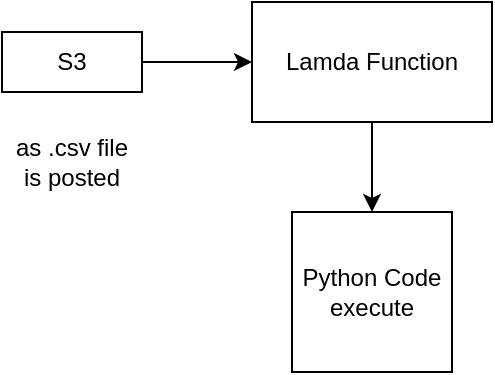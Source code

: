 <mxfile version="24.6.3" type="github">
  <diagram name="Page-1" id="nonpAsZa82sYl_suxYZ8">
    <mxGraphModel dx="1050" dy="661" grid="1" gridSize="10" guides="1" tooltips="1" connect="1" arrows="1" fold="1" page="1" pageScale="1" pageWidth="1100" pageHeight="850" math="0" shadow="0">
      <root>
        <mxCell id="0" />
        <mxCell id="1" parent="0" />
        <mxCell id="YtZtdXPAw11cqxFmCjUG-4" value="" style="edgeStyle=orthogonalEdgeStyle;rounded=0;orthogonalLoop=1;jettySize=auto;html=1;" edge="1" parent="1" source="YtZtdXPAw11cqxFmCjUG-1" target="YtZtdXPAw11cqxFmCjUG-3">
          <mxGeometry relative="1" as="geometry" />
        </mxCell>
        <mxCell id="YtZtdXPAw11cqxFmCjUG-1" value="S3" style="rounded=0;whiteSpace=wrap;html=1;" vertex="1" parent="1">
          <mxGeometry x="160" y="220" width="70" height="30" as="geometry" />
        </mxCell>
        <mxCell id="YtZtdXPAw11cqxFmCjUG-7" style="edgeStyle=orthogonalEdgeStyle;rounded=0;orthogonalLoop=1;jettySize=auto;html=1;" edge="1" parent="1" source="YtZtdXPAw11cqxFmCjUG-3" target="YtZtdXPAw11cqxFmCjUG-6">
          <mxGeometry relative="1" as="geometry" />
        </mxCell>
        <mxCell id="YtZtdXPAw11cqxFmCjUG-3" value="Lamda Function" style="whiteSpace=wrap;html=1;rounded=0;" vertex="1" parent="1">
          <mxGeometry x="285" y="205" width="120" height="60" as="geometry" />
        </mxCell>
        <mxCell id="YtZtdXPAw11cqxFmCjUG-5" value="as .csv file is posted" style="text;html=1;align=center;verticalAlign=middle;whiteSpace=wrap;rounded=0;" vertex="1" parent="1">
          <mxGeometry x="165" y="270" width="60" height="30" as="geometry" />
        </mxCell>
        <mxCell id="YtZtdXPAw11cqxFmCjUG-6" value="Python Code execute" style="whiteSpace=wrap;html=1;aspect=fixed;" vertex="1" parent="1">
          <mxGeometry x="305" y="310" width="80" height="80" as="geometry" />
        </mxCell>
      </root>
    </mxGraphModel>
  </diagram>
</mxfile>
